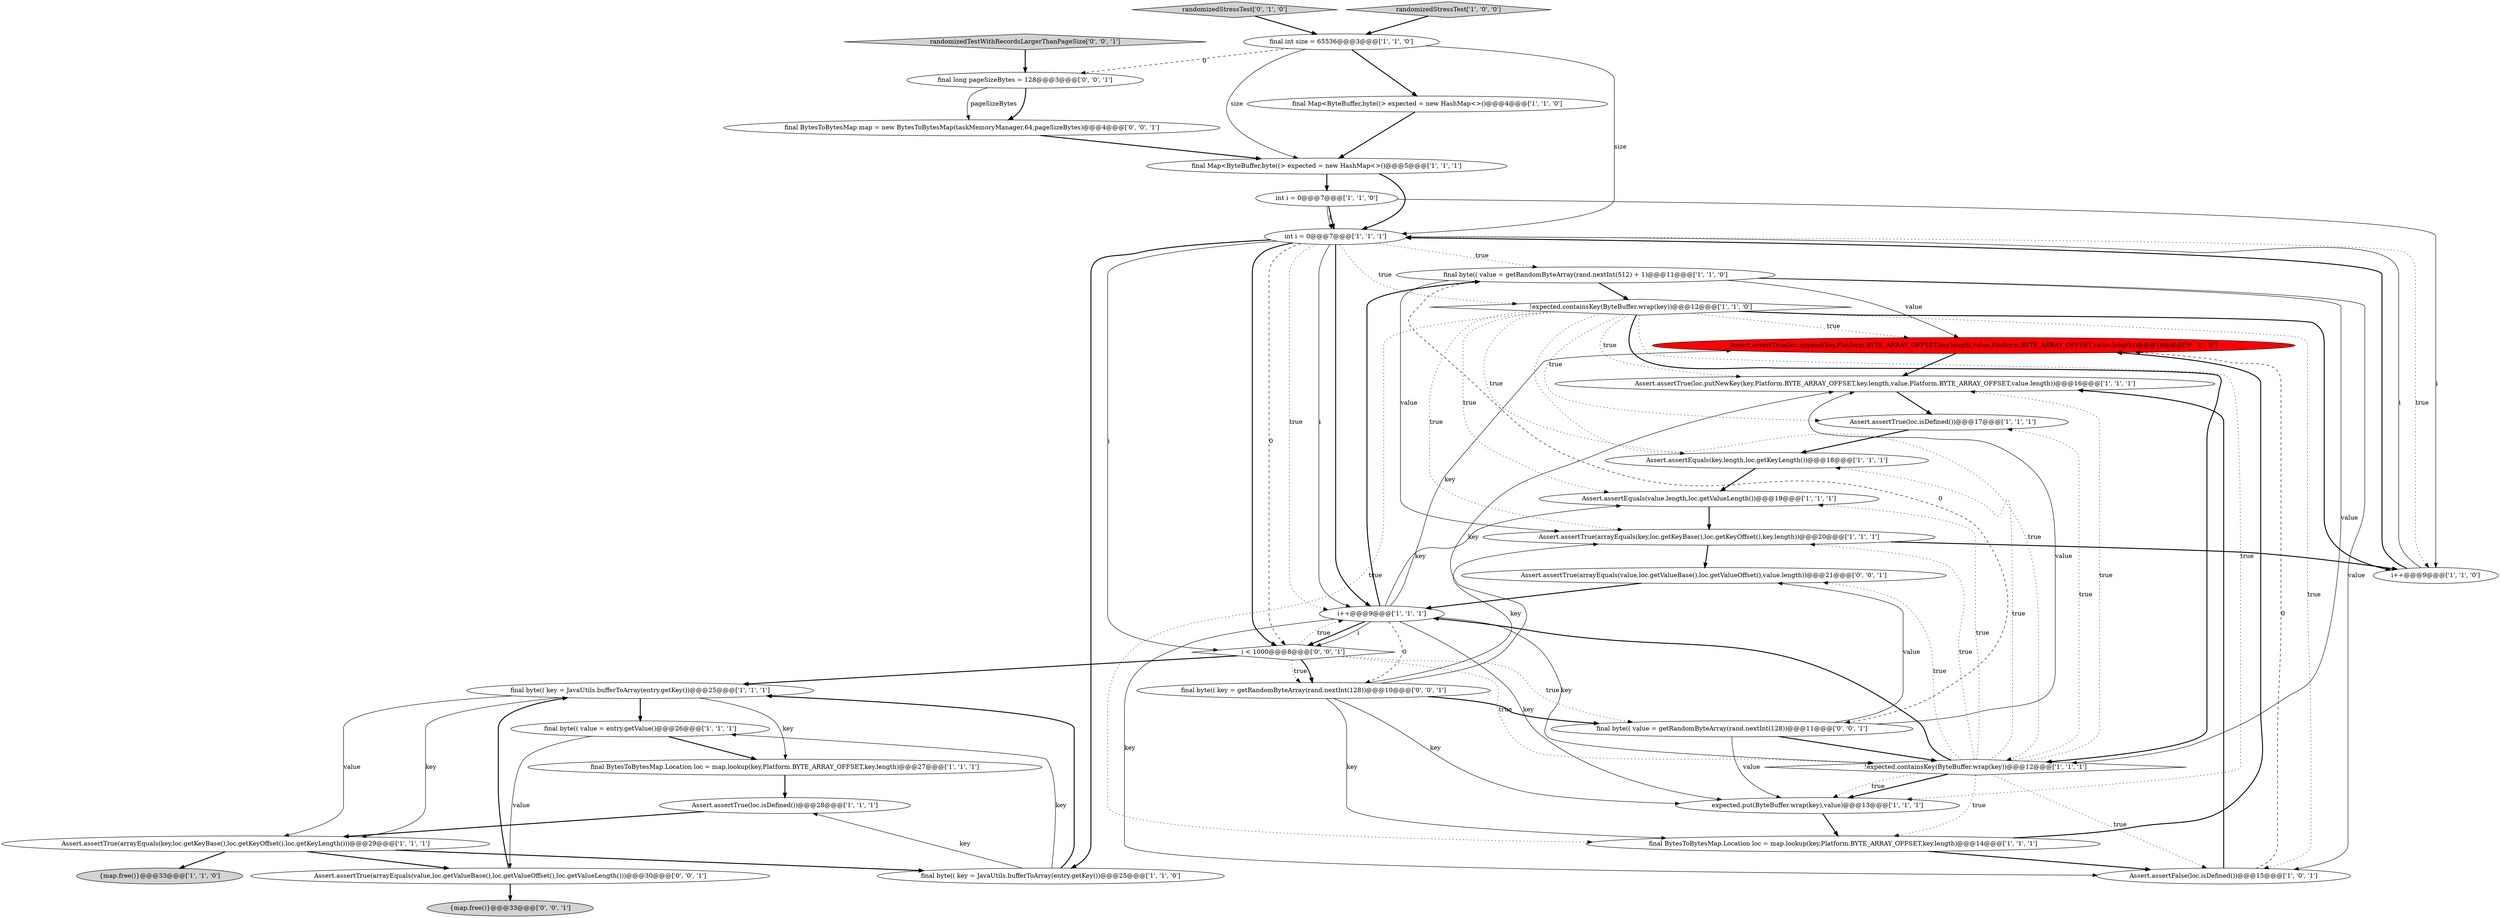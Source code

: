 digraph {
2 [style = filled, label = "final int size = 65536@@@3@@@['1', '1', '0']", fillcolor = white, shape = ellipse image = "AAA0AAABBB1BBB"];
26 [style = filled, label = "Assert.assertTrue(loc.append(key,Platform.BYTE_ARRAY_OFFSET,key.length,value,Platform.BYTE_ARRAY_OFFSET,value.length))@@@16@@@['0', '1', '0']", fillcolor = red, shape = ellipse image = "AAA1AAABBB2BBB"];
20 [style = filled, label = "final Map<ByteBuffer,byte((> expected = new HashMap<>()@@@5@@@['1', '1', '1']", fillcolor = white, shape = ellipse image = "AAA0AAABBB1BBB"];
6 [style = filled, label = "Assert.assertTrue(loc.isDefined())@@@17@@@['1', '1', '1']", fillcolor = white, shape = ellipse image = "AAA0AAABBB1BBB"];
5 [style = filled, label = "expected.put(ByteBuffer.wrap(key),value)@@@13@@@['1', '1', '1']", fillcolor = white, shape = ellipse image = "AAA0AAABBB1BBB"];
28 [style = filled, label = "{map.free()}@@@33@@@['0', '0', '1']", fillcolor = lightgray, shape = ellipse image = "AAA0AAABBB3BBB"];
31 [style = filled, label = "final byte(( value = getRandomByteArray(rand.nextInt(128))@@@11@@@['0', '0', '1']", fillcolor = white, shape = ellipse image = "AAA0AAABBB3BBB"];
18 [style = filled, label = "int i = 0@@@7@@@['1', '1', '1']", fillcolor = white, shape = ellipse image = "AAA0AAABBB1BBB"];
25 [style = filled, label = "final Map<ByteBuffer,byte((> expected = new HashMap<>()@@@4@@@['1', '1', '0']", fillcolor = white, shape = ellipse image = "AAA0AAABBB1BBB"];
12 [style = filled, label = "!expected.containsKey(ByteBuffer.wrap(key))@@@12@@@['1', '1', '1']", fillcolor = white, shape = diamond image = "AAA0AAABBB1BBB"];
10 [style = filled, label = "final byte(( value = entry.getValue()@@@26@@@['1', '1', '1']", fillcolor = white, shape = ellipse image = "AAA0AAABBB1BBB"];
14 [style = filled, label = "Assert.assertTrue(loc.putNewKey(key,Platform.BYTE_ARRAY_OFFSET,key.length,value,Platform.BYTE_ARRAY_OFFSET,value.length))@@@16@@@['1', '1', '1']", fillcolor = white, shape = ellipse image = "AAA0AAABBB1BBB"];
21 [style = filled, label = "Assert.assertTrue(loc.isDefined())@@@28@@@['1', '1', '1']", fillcolor = white, shape = ellipse image = "AAA0AAABBB1BBB"];
0 [style = filled, label = "final byte(( key = JavaUtils.bufferToArray(entry.getKey())@@@25@@@['1', '1', '1']", fillcolor = white, shape = ellipse image = "AAA0AAABBB1BBB"];
30 [style = filled, label = "final BytesToBytesMap map = new BytesToBytesMap(taskMemoryManager,64,pageSizeBytes)@@@4@@@['0', '0', '1']", fillcolor = white, shape = ellipse image = "AAA0AAABBB3BBB"];
1 [style = filled, label = "final BytesToBytesMap.Location loc = map.lookup(key,Platform.BYTE_ARRAY_OFFSET,key.length)@@@27@@@['1', '1', '1']", fillcolor = white, shape = ellipse image = "AAA0AAABBB1BBB"];
8 [style = filled, label = "Assert.assertEquals(key.length,loc.getKeyLength())@@@18@@@['1', '1', '1']", fillcolor = white, shape = ellipse image = "AAA0AAABBB1BBB"];
29 [style = filled, label = "final long pageSizeBytes = 128@@@3@@@['0', '0', '1']", fillcolor = white, shape = ellipse image = "AAA0AAABBB3BBB"];
34 [style = filled, label = "randomizedTestWithRecordsLargerThanPageSize['0', '0', '1']", fillcolor = lightgray, shape = diamond image = "AAA0AAABBB3BBB"];
24 [style = filled, label = "{map.free()}@@@33@@@['1', '1', '0']", fillcolor = lightgray, shape = ellipse image = "AAA0AAABBB1BBB"];
15 [style = filled, label = "Assert.assertEquals(value.length,loc.getValueLength())@@@19@@@['1', '1', '1']", fillcolor = white, shape = ellipse image = "AAA0AAABBB1BBB"];
23 [style = filled, label = "final byte(( value = getRandomByteArray(rand.nextInt(512) + 1)@@@11@@@['1', '1', '0']", fillcolor = white, shape = ellipse image = "AAA0AAABBB1BBB"];
22 [style = filled, label = "Assert.assertTrue(arrayEquals(key,loc.getKeyBase(),loc.getKeyOffset(),key.length))@@@20@@@['1', '1', '1']", fillcolor = white, shape = ellipse image = "AAA0AAABBB1BBB"];
32 [style = filled, label = "Assert.assertTrue(arrayEquals(value,loc.getValueBase(),loc.getValueOffset(),value.length))@@@21@@@['0', '0', '1']", fillcolor = white, shape = ellipse image = "AAA0AAABBB3BBB"];
9 [style = filled, label = "i++@@@9@@@['1', '1', '1']", fillcolor = white, shape = ellipse image = "AAA0AAABBB1BBB"];
33 [style = filled, label = "Assert.assertTrue(arrayEquals(value,loc.getValueBase(),loc.getValueOffset(),loc.getValueLength()))@@@30@@@['0', '0', '1']", fillcolor = white, shape = ellipse image = "AAA0AAABBB3BBB"];
35 [style = filled, label = "i < 1000@@@8@@@['0', '0', '1']", fillcolor = white, shape = diamond image = "AAA0AAABBB3BBB"];
3 [style = filled, label = "i++@@@9@@@['1', '1', '0']", fillcolor = white, shape = ellipse image = "AAA0AAABBB1BBB"];
27 [style = filled, label = "randomizedStressTest['0', '1', '0']", fillcolor = lightgray, shape = diamond image = "AAA0AAABBB2BBB"];
4 [style = filled, label = "final byte(( key = JavaUtils.bufferToArray(entry.getKey())@@@25@@@['1', '1', '0']", fillcolor = white, shape = ellipse image = "AAA0AAABBB1BBB"];
36 [style = filled, label = "final byte(( key = getRandomByteArray(rand.nextInt(128))@@@10@@@['0', '0', '1']", fillcolor = white, shape = ellipse image = "AAA0AAABBB3BBB"];
13 [style = filled, label = "Assert.assertFalse(loc.isDefined())@@@15@@@['1', '0', '1']", fillcolor = white, shape = ellipse image = "AAA0AAABBB1BBB"];
17 [style = filled, label = "Assert.assertTrue(arrayEquals(key,loc.getKeyBase(),loc.getKeyOffset(),loc.getKeyLength()))@@@29@@@['1', '1', '1']", fillcolor = white, shape = ellipse image = "AAA0AAABBB1BBB"];
7 [style = filled, label = "int i = 0@@@7@@@['1', '1', '0']", fillcolor = white, shape = ellipse image = "AAA0AAABBB1BBB"];
16 [style = filled, label = "!expected.containsKey(ByteBuffer.wrap(key))@@@12@@@['1', '1', '0']", fillcolor = white, shape = diamond image = "AAA0AAABBB1BBB"];
19 [style = filled, label = "randomizedStressTest['1', '0', '0']", fillcolor = lightgray, shape = diamond image = "AAA0AAABBB1BBB"];
11 [style = filled, label = "final BytesToBytesMap.Location loc = map.lookup(key,Platform.BYTE_ARRAY_OFFSET,key.length)@@@14@@@['1', '1', '1']", fillcolor = white, shape = ellipse image = "AAA0AAABBB1BBB"];
9->36 [style = dashed, label="0"];
18->35 [style = solid, label="i"];
12->5 [style = bold, label=""];
16->13 [style = dotted, label="true"];
29->30 [style = bold, label=""];
7->3 [style = solid, label="i"];
0->1 [style = solid, label="key"];
30->20 [style = bold, label=""];
12->8 [style = dotted, label="true"];
36->11 [style = solid, label="key"];
31->5 [style = solid, label="value"];
12->15 [style = dotted, label="true"];
9->15 [style = solid, label="key"];
31->14 [style = solid, label="value"];
35->12 [style = dotted, label="true"];
12->9 [style = bold, label=""];
9->35 [style = bold, label=""];
3->18 [style = bold, label=""];
33->0 [style = bold, label=""];
23->22 [style = solid, label="value"];
36->22 [style = solid, label="key"];
1->21 [style = bold, label=""];
11->13 [style = bold, label=""];
18->3 [style = dotted, label="true"];
16->5 [style = dotted, label="true"];
18->35 [style = bold, label=""];
2->25 [style = bold, label=""];
13->14 [style = bold, label=""];
27->2 [style = bold, label=""];
18->23 [style = dotted, label="true"];
18->9 [style = solid, label="i"];
31->32 [style = solid, label="value"];
16->3 [style = bold, label=""];
2->20 [style = solid, label="size"];
18->16 [style = dotted, label="true"];
33->28 [style = bold, label=""];
23->31 [style = dashed, label="0"];
36->31 [style = bold, label=""];
26->14 [style = bold, label=""];
22->32 [style = bold, label=""];
7->18 [style = solid, label="i"];
19->2 [style = bold, label=""];
13->26 [style = dashed, label="0"];
36->5 [style = solid, label="key"];
4->0 [style = bold, label=""];
12->11 [style = dotted, label="true"];
20->18 [style = bold, label=""];
35->0 [style = bold, label=""];
12->22 [style = dotted, label="true"];
18->4 [style = bold, label=""];
12->32 [style = dotted, label="true"];
23->13 [style = solid, label="value"];
12->6 [style = dotted, label="true"];
16->14 [style = dotted, label="true"];
18->9 [style = bold, label=""];
0->17 [style = solid, label="value"];
5->11 [style = bold, label=""];
20->7 [style = bold, label=""];
10->1 [style = bold, label=""];
16->11 [style = dotted, label="true"];
14->6 [style = bold, label=""];
11->26 [style = bold, label=""];
16->8 [style = dotted, label="true"];
34->29 [style = bold, label=""];
9->26 [style = solid, label="key"];
9->5 [style = solid, label="key"];
8->15 [style = bold, label=""];
4->21 [style = solid, label="key"];
23->12 [style = solid, label="value"];
10->33 [style = solid, label="value"];
29->30 [style = solid, label="pageSizeBytes"];
35->31 [style = dotted, label="true"];
31->12 [style = bold, label=""];
15->22 [style = bold, label=""];
3->18 [style = solid, label="i"];
32->9 [style = bold, label=""];
25->20 [style = bold, label=""];
12->13 [style = dotted, label="true"];
2->29 [style = dashed, label="0"];
18->9 [style = dotted, label="true"];
7->18 [style = bold, label=""];
9->12 [style = solid, label="key"];
17->4 [style = bold, label=""];
16->15 [style = dotted, label="true"];
23->16 [style = bold, label=""];
16->12 [style = dotted, label="true"];
4->10 [style = solid, label="key"];
35->36 [style = dotted, label="true"];
35->9 [style = dotted, label="true"];
17->33 [style = bold, label=""];
16->22 [style = dotted, label="true"];
18->35 [style = dashed, label="0"];
9->13 [style = solid, label="key"];
23->26 [style = solid, label="value"];
16->26 [style = dotted, label="true"];
36->14 [style = solid, label="key"];
9->23 [style = bold, label=""];
22->3 [style = bold, label=""];
0->17 [style = solid, label="key"];
12->14 [style = dotted, label="true"];
2->18 [style = solid, label="size"];
0->10 [style = bold, label=""];
17->24 [style = bold, label=""];
12->5 [style = dotted, label="true"];
6->8 [style = bold, label=""];
9->35 [style = solid, label="i"];
35->36 [style = bold, label=""];
16->12 [style = bold, label=""];
21->17 [style = bold, label=""];
16->6 [style = dotted, label="true"];
}
